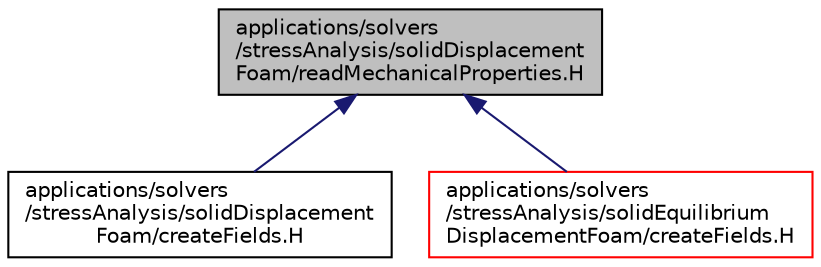 digraph "applications/solvers/stressAnalysis/solidDisplacementFoam/readMechanicalProperties.H"
{
  bgcolor="transparent";
  edge [fontname="Helvetica",fontsize="10",labelfontname="Helvetica",labelfontsize="10"];
  node [fontname="Helvetica",fontsize="10",shape=record];
  Node1 [label="applications/solvers\l/stressAnalysis/solidDisplacement\lFoam/readMechanicalProperties.H",height=0.2,width=0.4,color="black", fillcolor="grey75", style="filled", fontcolor="black"];
  Node1 -> Node2 [dir="back",color="midnightblue",fontsize="10",style="solid",fontname="Helvetica"];
  Node2 [label="applications/solvers\l/stressAnalysis/solidDisplacement\lFoam/createFields.H",height=0.2,width=0.4,color="black",URL="$a04637.html"];
  Node1 -> Node3 [dir="back",color="midnightblue",fontsize="10",style="solid",fontname="Helvetica"];
  Node3 [label="applications/solvers\l/stressAnalysis/solidEquilibrium\lDisplacementFoam/createFields.H",height=0.2,width=0.4,color="red",URL="$a04638.html"];
}
